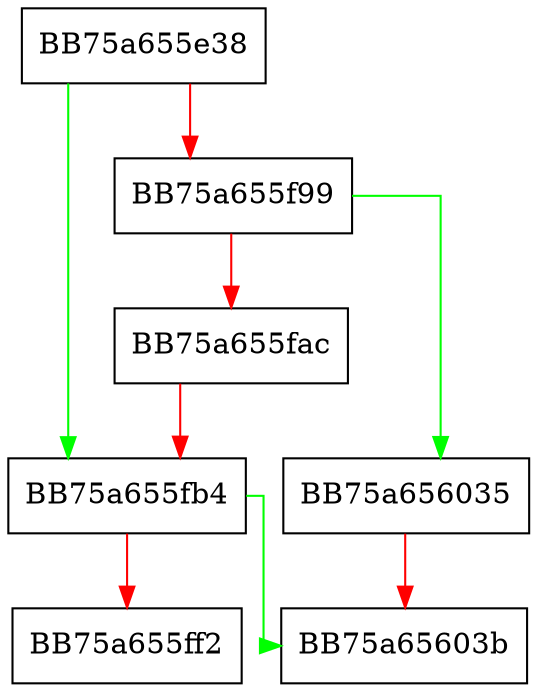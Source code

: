 digraph pipeline_manager_impl {
  node [shape="box"];
  graph [splines=ortho];
  BB75a655e38 -> BB75a655fb4 [color="green"];
  BB75a655e38 -> BB75a655f99 [color="red"];
  BB75a655f99 -> BB75a656035 [color="green"];
  BB75a655f99 -> BB75a655fac [color="red"];
  BB75a655fac -> BB75a655fb4 [color="red"];
  BB75a655fb4 -> BB75a65603b [color="green"];
  BB75a655fb4 -> BB75a655ff2 [color="red"];
  BB75a656035 -> BB75a65603b [color="red"];
}